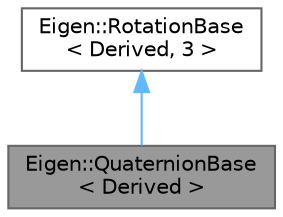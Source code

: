 digraph "Eigen::QuaternionBase&lt; Derived &gt;"
{
 // LATEX_PDF_SIZE
  bgcolor="transparent";
  edge [fontname=Helvetica,fontsize=10,labelfontname=Helvetica,labelfontsize=10];
  node [fontname=Helvetica,fontsize=10,shape=box,height=0.2,width=0.4];
  Node1 [id="Node000001",label="Eigen::QuaternionBase\l\< Derived \>",height=0.2,width=0.4,color="gray40", fillcolor="grey60", style="filled", fontcolor="black",tooltip="Base class for quaternion expressions."];
  Node2 -> Node1 [id="edge2_Node000001_Node000002",dir="back",color="steelblue1",style="solid",tooltip=" "];
  Node2 [id="Node000002",label="Eigen::RotationBase\l\< Derived, 3 \>",height=0.2,width=0.4,color="gray40", fillcolor="white", style="filled",URL="$classEigen_1_1RotationBase.html",tooltip=" "];
}

